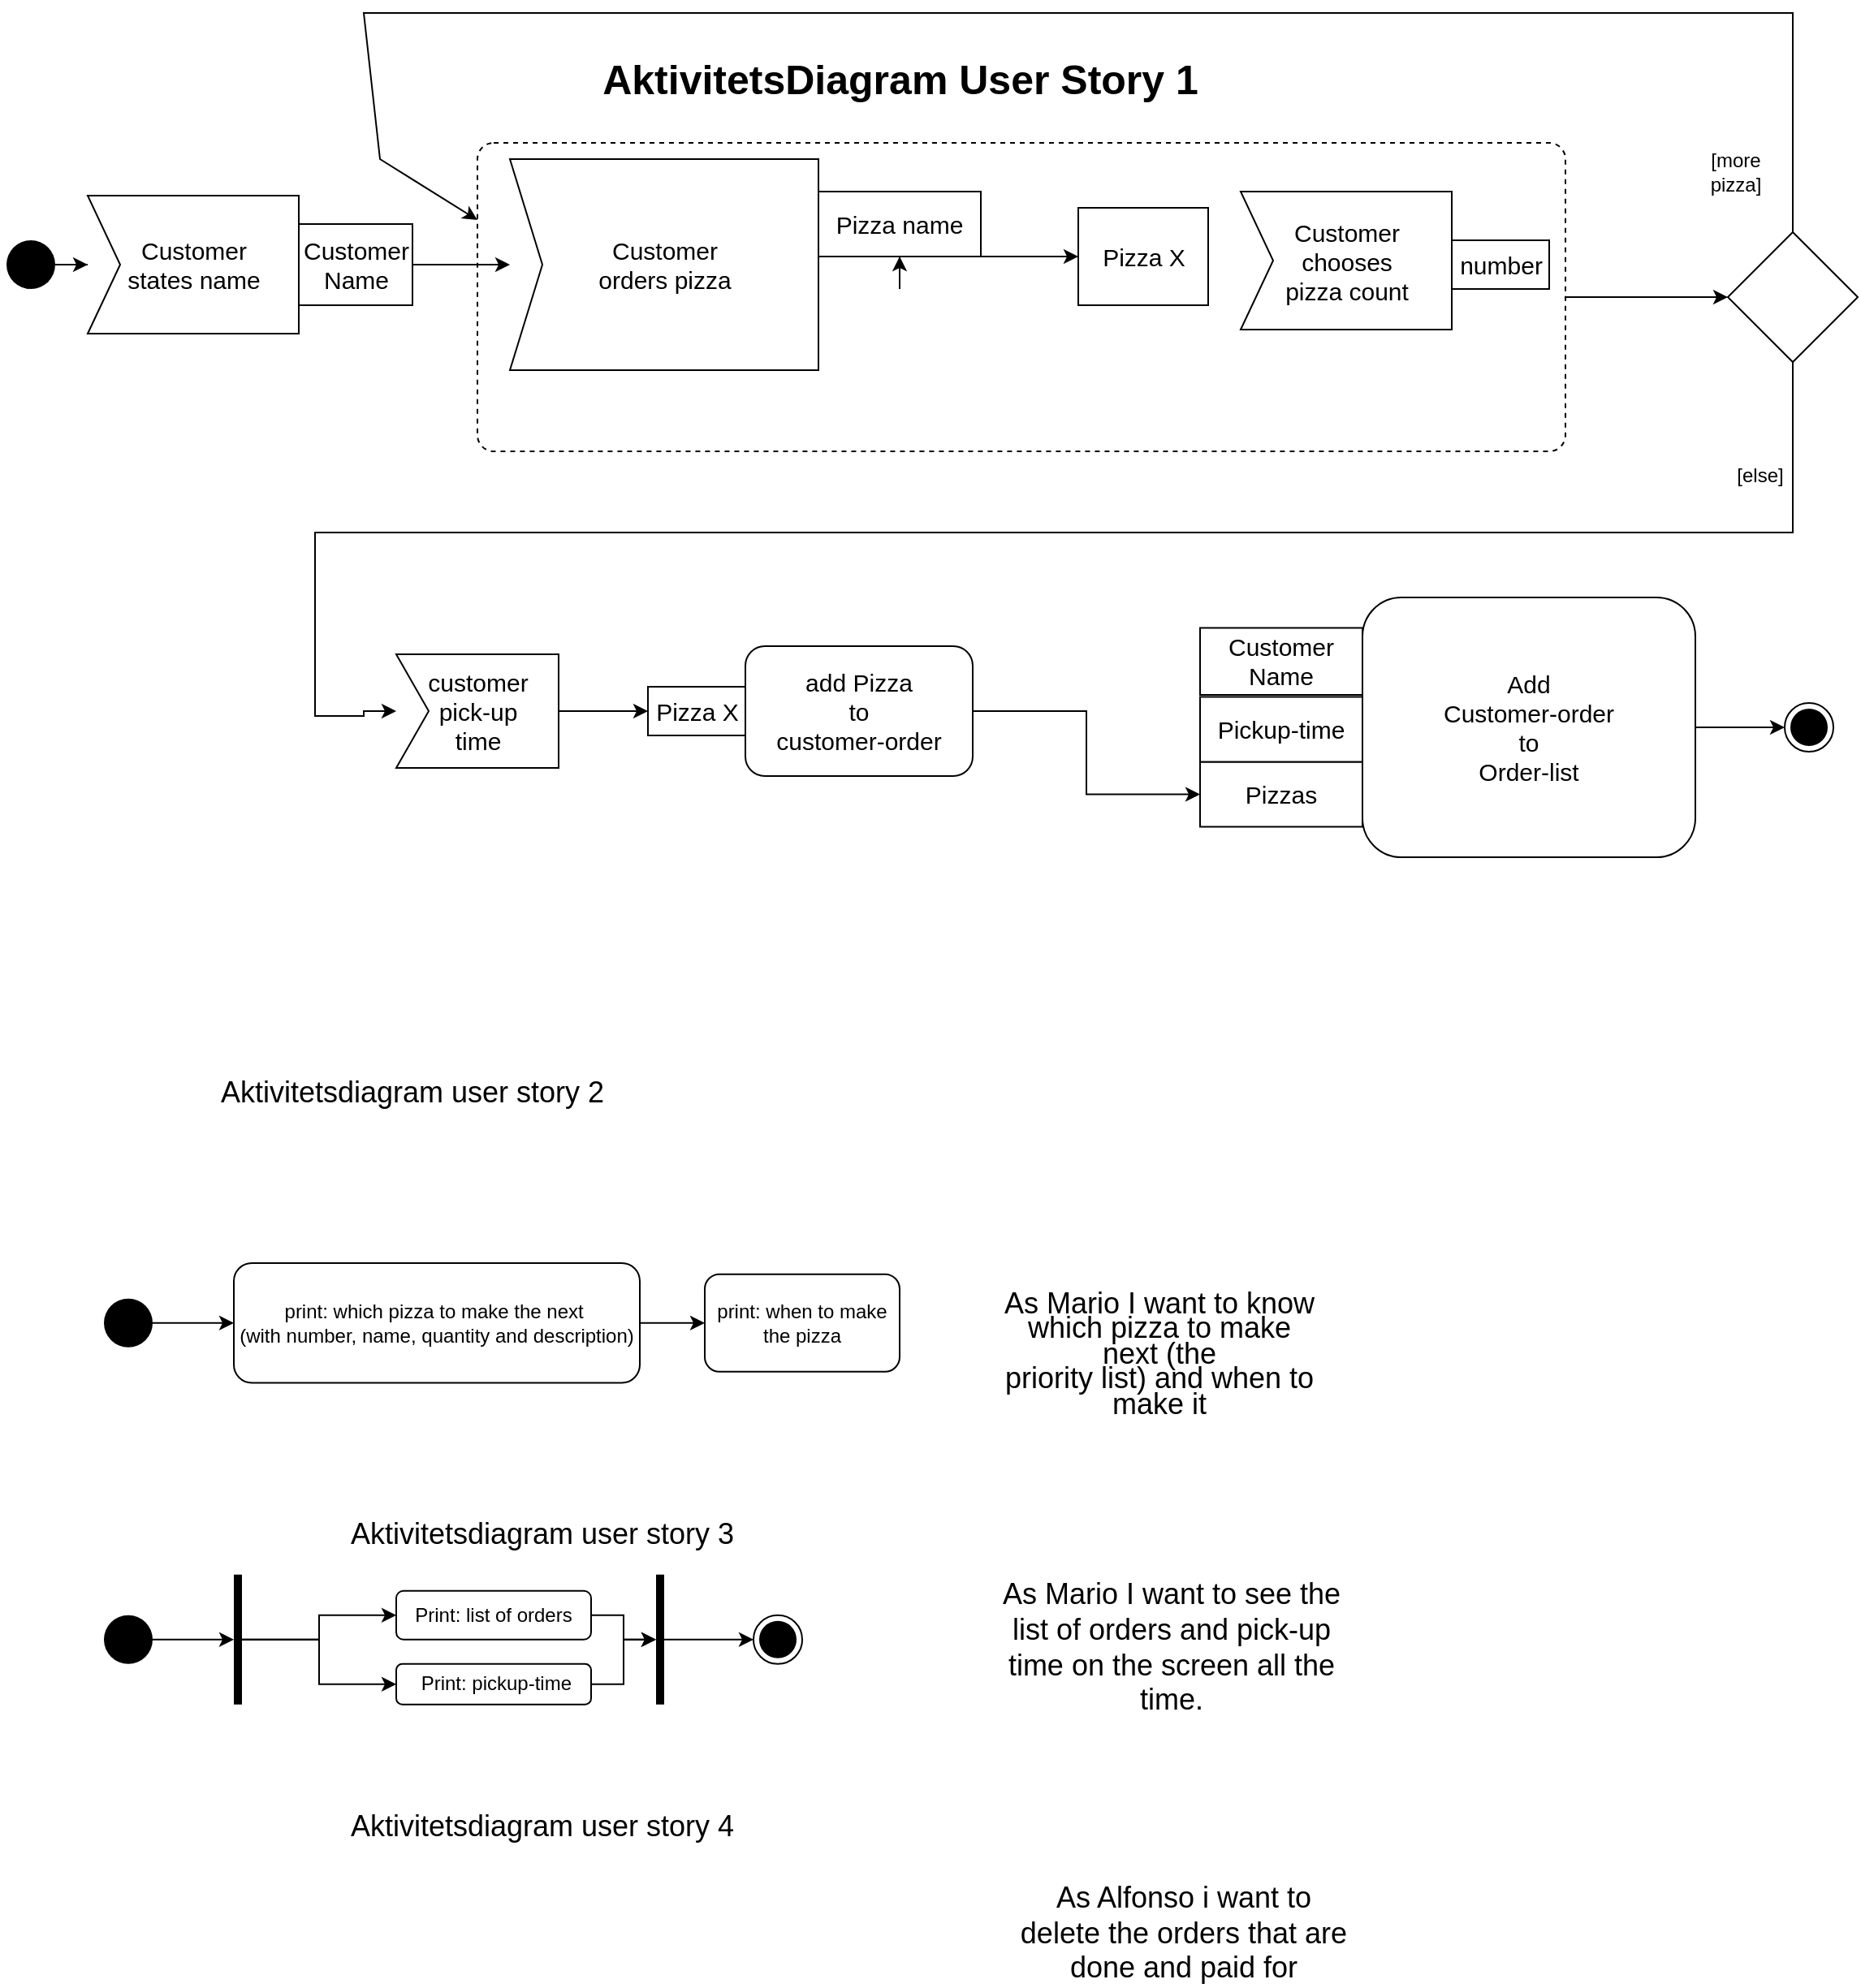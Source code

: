 <mxfile version="17.4.6" type="github">
  <diagram id="Llr04aB2i8rG7F-lMMOM" name="Page-1">
    <mxGraphModel dx="1278" dy="474" grid="1" gridSize="10" guides="1" tooltips="1" connect="1" arrows="1" fold="1" page="1" pageScale="1" pageWidth="1169" pageHeight="1654" math="0" shadow="0">
      <root>
        <mxCell id="0" />
        <mxCell id="1" parent="0" />
        <mxCell id="DAa2m_oaoPKP5t2TtPUq-55" value="" style="edgeStyle=orthogonalEdgeStyle;rounded=0;orthogonalLoop=1;jettySize=auto;html=1;" edge="1" parent="1" source="DAa2m_oaoPKP5t2TtPUq-46" target="DAa2m_oaoPKP5t2TtPUq-54">
          <mxGeometry relative="1" as="geometry" />
        </mxCell>
        <mxCell id="DAa2m_oaoPKP5t2TtPUq-46" value="" style="dashed=1;rounded=1;absoluteArcSize=1;arcSize=20;html=1;verticalAlign=top;align=left;spacingTop=5;spacingLeft=10;" vertex="1" parent="1">
          <mxGeometry x="300" y="120" width="670" height="190" as="geometry" />
        </mxCell>
        <mxCell id="2Cyx6ej7TCa64QBJHTCq-1" value="&lt;font style=&quot;font-size: 18px&quot;&gt;As Mario I want to see the list of orders and pick-up time on the screen all the time.&lt;/font&gt;" style="text;html=1;strokeColor=none;fillColor=none;align=center;verticalAlign=middle;whiteSpace=wrap;rounded=0;" parent="1" vertex="1">
          <mxGeometry x="615" y="1001.87" width="225" height="90" as="geometry" />
        </mxCell>
        <mxCell id="2Cyx6ej7TCa64QBJHTCq-17" value="" style="edgeStyle=orthogonalEdgeStyle;rounded=0;orthogonalLoop=1;jettySize=auto;html=1;fontSize=18;" parent="1" source="2Cyx6ej7TCa64QBJHTCq-2" target="2Cyx6ej7TCa64QBJHTCq-5" edge="1">
          <mxGeometry relative="1" as="geometry" />
        </mxCell>
        <mxCell id="2Cyx6ej7TCa64QBJHTCq-2" value="" style="ellipse;fillColor=#000000;strokeColor=none;" parent="1" vertex="1">
          <mxGeometry x="70" y="831.87" width="30" height="30" as="geometry" />
        </mxCell>
        <mxCell id="2Cyx6ej7TCa64QBJHTCq-19" value="" style="edgeStyle=orthogonalEdgeStyle;rounded=0;orthogonalLoop=1;jettySize=auto;html=1;fontSize=18;" parent="1" source="2Cyx6ej7TCa64QBJHTCq-5" target="2Cyx6ej7TCa64QBJHTCq-18" edge="1">
          <mxGeometry relative="1" as="geometry" />
        </mxCell>
        <mxCell id="2Cyx6ej7TCa64QBJHTCq-5" value="print: which pizza to make the next&amp;nbsp;&lt;br&gt;(with number, name, quantity and description)" style="rounded=1;whiteSpace=wrap;html=1;" parent="1" vertex="1">
          <mxGeometry x="150" y="810" width="250" height="73.75" as="geometry" />
        </mxCell>
        <mxCell id="2Cyx6ej7TCa64QBJHTCq-7" value="&lt;p class=&quot;MsoNormal&quot;&gt;&lt;span lang=&quot;EN-US&quot; style=&quot;line-height: 107%&quot;&gt;&lt;font style=&quot;font-size: 18px&quot;&gt;As Mario I want to know which pizza to make next (the&lt;br&gt;priority list) and when to make it&lt;/font&gt;&lt;/span&gt;&lt;/p&gt;" style="text;html=1;strokeColor=none;fillColor=none;align=center;verticalAlign=middle;whiteSpace=wrap;rounded=0;" parent="1" vertex="1">
          <mxGeometry x="620" y="861.87" width="200" height="10" as="geometry" />
        </mxCell>
        <mxCell id="2Cyx6ej7TCa64QBJHTCq-8" value="Aktivitetsdiagram user story 2" style="text;html=1;strokeColor=none;fillColor=none;align=center;verticalAlign=middle;whiteSpace=wrap;rounded=0;fontSize=18;" parent="1" vertex="1">
          <mxGeometry x="10" y="690" width="500" height="30" as="geometry" />
        </mxCell>
        <mxCell id="2Cyx6ej7TCa64QBJHTCq-9" value="Aktivitetsdiagram user story 3" style="text;html=1;strokeColor=none;fillColor=none;align=center;verticalAlign=middle;whiteSpace=wrap;rounded=0;fontSize=18;" parent="1" vertex="1">
          <mxGeometry x="90" y="961.87" width="500" height="30" as="geometry" />
        </mxCell>
        <mxCell id="DAa2m_oaoPKP5t2TtPUq-33" value="" style="edgeStyle=orthogonalEdgeStyle;rounded=0;orthogonalLoop=1;jettySize=auto;html=1;" edge="1" parent="1" source="2Cyx6ej7TCa64QBJHTCq-13" target="DAa2m_oaoPKP5t2TtPUq-30">
          <mxGeometry relative="1" as="geometry" />
        </mxCell>
        <mxCell id="2Cyx6ej7TCa64QBJHTCq-13" value="" style="ellipse;fillColor=#000000;strokeColor=none;" parent="1" vertex="1">
          <mxGeometry x="70" y="1026.87" width="30" height="30" as="geometry" />
        </mxCell>
        <mxCell id="DAa2m_oaoPKP5t2TtPUq-38" value="" style="edgeStyle=orthogonalEdgeStyle;rounded=0;orthogonalLoop=1;jettySize=auto;html=1;" edge="1" parent="1" source="2Cyx6ej7TCa64QBJHTCq-15" target="DAa2m_oaoPKP5t2TtPUq-37">
          <mxGeometry relative="1" as="geometry" />
        </mxCell>
        <mxCell id="2Cyx6ej7TCa64QBJHTCq-15" value="Print: list of orders" style="rounded=1;whiteSpace=wrap;html=1;" parent="1" vertex="1">
          <mxGeometry x="250" y="1011.87" width="120" height="30" as="geometry" />
        </mxCell>
        <mxCell id="2Cyx6ej7TCa64QBJHTCq-18" value="print: when to make the pizza" style="whiteSpace=wrap;html=1;rounded=1;" parent="1" vertex="1">
          <mxGeometry x="440" y="816.875" width="120" height="60" as="geometry" />
        </mxCell>
        <mxCell id="2Cyx6ej7TCa64QBJHTCq-20" value="As Alfonso i want to delete the orders that are done and paid for" style="text;html=1;strokeColor=none;fillColor=none;align=center;verticalAlign=middle;whiteSpace=wrap;rounded=0;fontSize=18;" parent="1" vertex="1">
          <mxGeometry x="630" y="1193.87" width="210" height="58" as="geometry" />
        </mxCell>
        <mxCell id="2Cyx6ej7TCa64QBJHTCq-21" value="Aktivitetsdiagram user story 4" style="text;html=1;strokeColor=none;fillColor=none;align=center;verticalAlign=middle;whiteSpace=wrap;rounded=0;fontSize=18;" parent="1" vertex="1">
          <mxGeometry x="90" y="1141.87" width="500" height="30" as="geometry" />
        </mxCell>
        <mxCell id="DAa2m_oaoPKP5t2TtPUq-2" value="Customer &lt;br style=&quot;font-size: 15px;&quot;&gt;orders pizza" style="html=1;shape=mxgraph.infographic.ribbonSimple;notch1=20;notch2=0;align=center;verticalAlign=middle;fontSize=15;fontStyle=0;fillColor=#FFFFFF;horizontal=1;" vertex="1" parent="1">
          <mxGeometry x="320" y="130" width="190" height="130" as="geometry" />
        </mxCell>
        <mxCell id="DAa2m_oaoPKP5t2TtPUq-3" value="" style="edgeStyle=orthogonalEdgeStyle;rounded=0;orthogonalLoop=1;jettySize=auto;html=1;horizontal=1;fontSize=15;" edge="1" parent="1" source="DAa2m_oaoPKP5t2TtPUq-5">
          <mxGeometry relative="1" as="geometry">
            <mxPoint x="670" y="190" as="targetPoint" />
            <Array as="points">
              <mxPoint x="640" y="190" />
              <mxPoint x="640" y="190" />
            </Array>
          </mxGeometry>
        </mxCell>
        <mxCell id="DAa2m_oaoPKP5t2TtPUq-4" value="" style="edgeStyle=orthogonalEdgeStyle;rounded=0;orthogonalLoop=1;jettySize=auto;html=1;horizontal=1;fontSize=15;" edge="1" parent="1" source="DAa2m_oaoPKP5t2TtPUq-5">
          <mxGeometry relative="1" as="geometry">
            <mxPoint x="560" y="190" as="targetPoint" />
          </mxGeometry>
        </mxCell>
        <mxCell id="DAa2m_oaoPKP5t2TtPUq-5" value="Pizza name" style="whiteSpace=wrap;html=1;fontSize=15;fillColor=#FFFFFF;fontStyle=0;horizontal=1;" vertex="1" parent="1">
          <mxGeometry x="510" y="150" width="100" height="40" as="geometry" />
        </mxCell>
        <mxCell id="DAa2m_oaoPKP5t2TtPUq-6" value="" style="edgeStyle=orthogonalEdgeStyle;rounded=0;orthogonalLoop=1;jettySize=auto;html=1;fontSize=15;entryX=0;entryY=0.5;entryDx=0;entryDy=0;" edge="1" parent="1" source="DAa2m_oaoPKP5t2TtPUq-7" target="DAa2m_oaoPKP5t2TtPUq-19">
          <mxGeometry relative="1" as="geometry">
            <mxPoint x="695" y="470" as="targetPoint" />
          </mxGeometry>
        </mxCell>
        <mxCell id="DAa2m_oaoPKP5t2TtPUq-7" value="add Pizza&lt;br style=&quot;font-size: 15px&quot;&gt;to &lt;br&gt;customer-order" style="rounded=1;whiteSpace=wrap;html=1;fontSize=15;fillColor=#FFFFFF;fontStyle=0;horizontal=1;" vertex="1" parent="1">
          <mxGeometry x="465" y="430" width="140" height="80" as="geometry" />
        </mxCell>
        <mxCell id="DAa2m_oaoPKP5t2TtPUq-10" value="Pizza X" style="text;html=1;align=center;verticalAlign=middle;dashed=0;fillColor=#ffffff;strokeColor=#000000;horizontal=1;fontSize=15;" vertex="1" parent="1">
          <mxGeometry x="670" y="160" width="80" height="60" as="geometry" />
        </mxCell>
        <mxCell id="DAa2m_oaoPKP5t2TtPUq-11" value="Pizza X" style="text;html=1;align=center;verticalAlign=middle;dashed=0;fillColor=#ffffff;strokeColor=#000000;fontSize=15;" vertex="1" parent="1">
          <mxGeometry x="405.0" y="455" width="60" height="30" as="geometry" />
        </mxCell>
        <mxCell id="DAa2m_oaoPKP5t2TtPUq-12" value="Customer &lt;br style=&quot;font-size: 15px&quot;&gt;chooses&lt;br&gt;pizza count" style="html=1;shape=mxgraph.infographic.ribbonSimple;notch1=20;notch2=0;align=center;verticalAlign=middle;fontSize=15;fontStyle=0;fillColor=#FFFFFF;horizontal=1;" vertex="1" parent="1">
          <mxGeometry x="770" y="150" width="130" height="85" as="geometry" />
        </mxCell>
        <mxCell id="DAa2m_oaoPKP5t2TtPUq-19" value="Pizzas" style="rounded=0;whiteSpace=wrap;html=1;labelBackgroundColor=none;fontSize=15;" vertex="1" parent="1">
          <mxGeometry x="745" y="501.25" width="100" height="40" as="geometry" />
        </mxCell>
        <mxCell id="DAa2m_oaoPKP5t2TtPUq-20" value="Pickup-time" style="rounded=0;whiteSpace=wrap;html=1;labelBackgroundColor=none;fontSize=15;" vertex="1" parent="1">
          <mxGeometry x="745" y="461.25" width="100" height="40" as="geometry" />
        </mxCell>
        <mxCell id="DAa2m_oaoPKP5t2TtPUq-21" value="Customer&lt;br&gt;Name" style="rounded=0;whiteSpace=wrap;html=1;labelBackgroundColor=none;fontSize=15;" vertex="1" parent="1">
          <mxGeometry x="745" y="418.75" width="100" height="41.25" as="geometry" />
        </mxCell>
        <mxCell id="DAa2m_oaoPKP5t2TtPUq-22" value="" style="edgeStyle=orthogonalEdgeStyle;rounded=0;orthogonalLoop=1;jettySize=auto;html=1;fontSize=15;" edge="1" parent="1" source="DAa2m_oaoPKP5t2TtPUq-23" target="DAa2m_oaoPKP5t2TtPUq-26">
          <mxGeometry relative="1" as="geometry" />
        </mxCell>
        <mxCell id="DAa2m_oaoPKP5t2TtPUq-23" value="Add&lt;br&gt;Customer-order&lt;br&gt;to&lt;br&gt;Order-list" style="rounded=1;whiteSpace=wrap;html=1;labelBackgroundColor=none;fontSize=15;" vertex="1" parent="1">
          <mxGeometry x="845" y="400" width="205" height="160" as="geometry" />
        </mxCell>
        <mxCell id="DAa2m_oaoPKP5t2TtPUq-24" value="Customer &lt;br style=&quot;font-size: 15px&quot;&gt;states name" style="html=1;shape=mxgraph.infographic.ribbonSimple;notch1=20;notch2=0;align=center;verticalAlign=middle;fontSize=15;fontStyle=0;fillColor=#FFFFFF;horizontal=1;" vertex="1" parent="1">
          <mxGeometry x="60" y="152.5" width="130" height="85" as="geometry" />
        </mxCell>
        <mxCell id="DAa2m_oaoPKP5t2TtPUq-50" value="" style="edgeStyle=orthogonalEdgeStyle;rounded=0;orthogonalLoop=1;jettySize=auto;html=1;" edge="1" parent="1" source="DAa2m_oaoPKP5t2TtPUq-25" target="DAa2m_oaoPKP5t2TtPUq-2">
          <mxGeometry relative="1" as="geometry" />
        </mxCell>
        <mxCell id="DAa2m_oaoPKP5t2TtPUq-25" value="Customer&lt;br&gt;Name" style="text;html=1;align=center;verticalAlign=middle;dashed=0;fillColor=#ffffff;strokeColor=#000000;fontSize=15;" vertex="1" parent="1">
          <mxGeometry x="190" y="170" width="70" height="50" as="geometry" />
        </mxCell>
        <mxCell id="DAa2m_oaoPKP5t2TtPUq-26" value="" style="ellipse;html=1;shape=endState;fillColor=#000000;strokeColor=#000000;labelBackgroundColor=none;fontSize=15;" vertex="1" parent="1">
          <mxGeometry x="1105" y="465" width="30" height="30" as="geometry" />
        </mxCell>
        <mxCell id="DAa2m_oaoPKP5t2TtPUq-27" value="AktivitetsDiagram User Story 1" style="text;html=1;align=center;verticalAlign=middle;resizable=0;points=[];autosize=1;strokeColor=none;fillColor=none;fontSize=25;fontStyle=1" vertex="1" parent="1">
          <mxGeometry x="370" y="60" width="380" height="40" as="geometry" />
        </mxCell>
        <mxCell id="DAa2m_oaoPKP5t2TtPUq-34" value="" style="edgeStyle=orthogonalEdgeStyle;rounded=0;orthogonalLoop=1;jettySize=auto;html=1;" edge="1" parent="1" source="DAa2m_oaoPKP5t2TtPUq-30" target="2Cyx6ej7TCa64QBJHTCq-15">
          <mxGeometry relative="1" as="geometry" />
        </mxCell>
        <mxCell id="DAa2m_oaoPKP5t2TtPUq-36" value="" style="edgeStyle=orthogonalEdgeStyle;rounded=0;orthogonalLoop=1;jettySize=auto;html=1;" edge="1" parent="1" source="DAa2m_oaoPKP5t2TtPUq-30" target="DAa2m_oaoPKP5t2TtPUq-35">
          <mxGeometry relative="1" as="geometry" />
        </mxCell>
        <mxCell id="DAa2m_oaoPKP5t2TtPUq-30" value="" style="html=1;points=[];perimeter=orthogonalPerimeter;fillColor=#000000;strokeColor=none;" vertex="1" parent="1">
          <mxGeometry x="150" y="1001.87" width="5" height="80" as="geometry" />
        </mxCell>
        <mxCell id="DAa2m_oaoPKP5t2TtPUq-39" value="" style="edgeStyle=orthogonalEdgeStyle;rounded=0;orthogonalLoop=1;jettySize=auto;html=1;" edge="1" parent="1" source="DAa2m_oaoPKP5t2TtPUq-35" target="DAa2m_oaoPKP5t2TtPUq-37">
          <mxGeometry relative="1" as="geometry" />
        </mxCell>
        <mxCell id="DAa2m_oaoPKP5t2TtPUq-35" value="&lt;span&gt;&amp;nbsp;Print: pickup-time&lt;/span&gt;" style="rounded=1;whiteSpace=wrap;html=1;" vertex="1" parent="1">
          <mxGeometry x="250" y="1056.87" width="120" height="25" as="geometry" />
        </mxCell>
        <mxCell id="DAa2m_oaoPKP5t2TtPUq-41" value="" style="edgeStyle=orthogonalEdgeStyle;rounded=0;orthogonalLoop=1;jettySize=auto;html=1;" edge="1" parent="1" source="DAa2m_oaoPKP5t2TtPUq-37" target="DAa2m_oaoPKP5t2TtPUq-40">
          <mxGeometry relative="1" as="geometry" />
        </mxCell>
        <mxCell id="DAa2m_oaoPKP5t2TtPUq-37" value="" style="html=1;points=[];perimeter=orthogonalPerimeter;fillColor=#000000;strokeColor=none;" vertex="1" parent="1">
          <mxGeometry x="410" y="1001.87" width="5" height="80" as="geometry" />
        </mxCell>
        <mxCell id="DAa2m_oaoPKP5t2TtPUq-40" value="" style="ellipse;html=1;shape=endState;fillColor=#000000;strokeColor=#000000;" vertex="1" parent="1">
          <mxGeometry x="470" y="1026.87" width="30" height="30" as="geometry" />
        </mxCell>
        <mxCell id="DAa2m_oaoPKP5t2TtPUq-49" value="" style="edgeStyle=orthogonalEdgeStyle;rounded=0;orthogonalLoop=1;jettySize=auto;html=1;" edge="1" parent="1" source="DAa2m_oaoPKP5t2TtPUq-42" target="DAa2m_oaoPKP5t2TtPUq-24">
          <mxGeometry relative="1" as="geometry" />
        </mxCell>
        <mxCell id="DAa2m_oaoPKP5t2TtPUq-42" value="" style="ellipse;fillColor=#000000;strokeColor=none;horizontal=1;fontSize=15;" vertex="1" parent="1">
          <mxGeometry x="10" y="180" width="30" height="30" as="geometry" />
        </mxCell>
        <mxCell id="DAa2m_oaoPKP5t2TtPUq-14" value="number" style="text;html=1;align=center;verticalAlign=middle;dashed=0;fillColor=#ffffff;strokeColor=#000000;fontSize=15;" vertex="1" parent="1">
          <mxGeometry x="900" y="180" width="60" height="30" as="geometry" />
        </mxCell>
        <mxCell id="DAa2m_oaoPKP5t2TtPUq-48" style="edgeStyle=orthogonalEdgeStyle;rounded=0;orthogonalLoop=1;jettySize=auto;html=1;exitX=1;exitY=1;exitDx=0;exitDy=0;entryX=0;entryY=1;entryDx=0;entryDy=0;" edge="1" parent="1" source="DAa2m_oaoPKP5t2TtPUq-42" target="DAa2m_oaoPKP5t2TtPUq-42">
          <mxGeometry relative="1" as="geometry" />
        </mxCell>
        <mxCell id="DAa2m_oaoPKP5t2TtPUq-62" value="" style="edgeStyle=orthogonalEdgeStyle;rounded=0;orthogonalLoop=1;jettySize=auto;html=1;" edge="1" parent="1" source="DAa2m_oaoPKP5t2TtPUq-53" target="DAa2m_oaoPKP5t2TtPUq-11">
          <mxGeometry relative="1" as="geometry" />
        </mxCell>
        <mxCell id="DAa2m_oaoPKP5t2TtPUq-53" value="customer &lt;br&gt;pick-up &lt;br&gt;time" style="html=1;shape=mxgraph.infographic.ribbonSimple;notch1=20;notch2=0;align=center;verticalAlign=middle;fontSize=15;fontStyle=0;fillColor=#FFFFFF;horizontal=1;" vertex="1" parent="1">
          <mxGeometry x="250" y="435" width="100" height="70" as="geometry" />
        </mxCell>
        <mxCell id="DAa2m_oaoPKP5t2TtPUq-58" value="" style="edgeStyle=orthogonalEdgeStyle;rounded=0;orthogonalLoop=1;jettySize=auto;html=1;" edge="1" parent="1" source="DAa2m_oaoPKP5t2TtPUq-54">
          <mxGeometry relative="1" as="geometry">
            <mxPoint x="250" y="470" as="targetPoint" />
            <Array as="points">
              <mxPoint x="1110" y="360" />
              <mxPoint x="200" y="360" />
              <mxPoint x="200" y="473" />
              <mxPoint x="230" y="473" />
              <mxPoint x="230" y="470" />
            </Array>
          </mxGeometry>
        </mxCell>
        <mxCell id="DAa2m_oaoPKP5t2TtPUq-54" value="" style="rhombus;whiteSpace=wrap;html=1;" vertex="1" parent="1">
          <mxGeometry x="1070" y="175" width="80" height="80" as="geometry" />
        </mxCell>
        <mxCell id="DAa2m_oaoPKP5t2TtPUq-56" value="" style="endArrow=classic;html=1;rounded=0;exitX=0.5;exitY=0;exitDx=0;exitDy=0;entryX=0;entryY=0.25;entryDx=0;entryDy=0;" edge="1" parent="1" source="DAa2m_oaoPKP5t2TtPUq-54" target="DAa2m_oaoPKP5t2TtPUq-46">
          <mxGeometry width="50" height="50" relative="1" as="geometry">
            <mxPoint x="1090" y="400" as="sourcePoint" />
            <mxPoint x="300" y="210" as="targetPoint" />
            <Array as="points">
              <mxPoint x="1110" y="40" />
              <mxPoint x="680" y="40" />
              <mxPoint x="230" y="40" />
              <mxPoint x="240" y="130" />
            </Array>
          </mxGeometry>
        </mxCell>
        <mxCell id="DAa2m_oaoPKP5t2TtPUq-60" value="[more pizza]" style="text;html=1;strokeColor=none;fillColor=none;align=center;verticalAlign=middle;whiteSpace=wrap;rounded=0;" vertex="1" parent="1">
          <mxGeometry x="1045" y="122.5" width="60" height="30" as="geometry" />
        </mxCell>
        <mxCell id="DAa2m_oaoPKP5t2TtPUq-61" value="[else]" style="text;html=1;strokeColor=none;fillColor=none;align=center;verticalAlign=middle;whiteSpace=wrap;rounded=0;" vertex="1" parent="1">
          <mxGeometry x="1060" y="310" width="60" height="30" as="geometry" />
        </mxCell>
      </root>
    </mxGraphModel>
  </diagram>
</mxfile>
